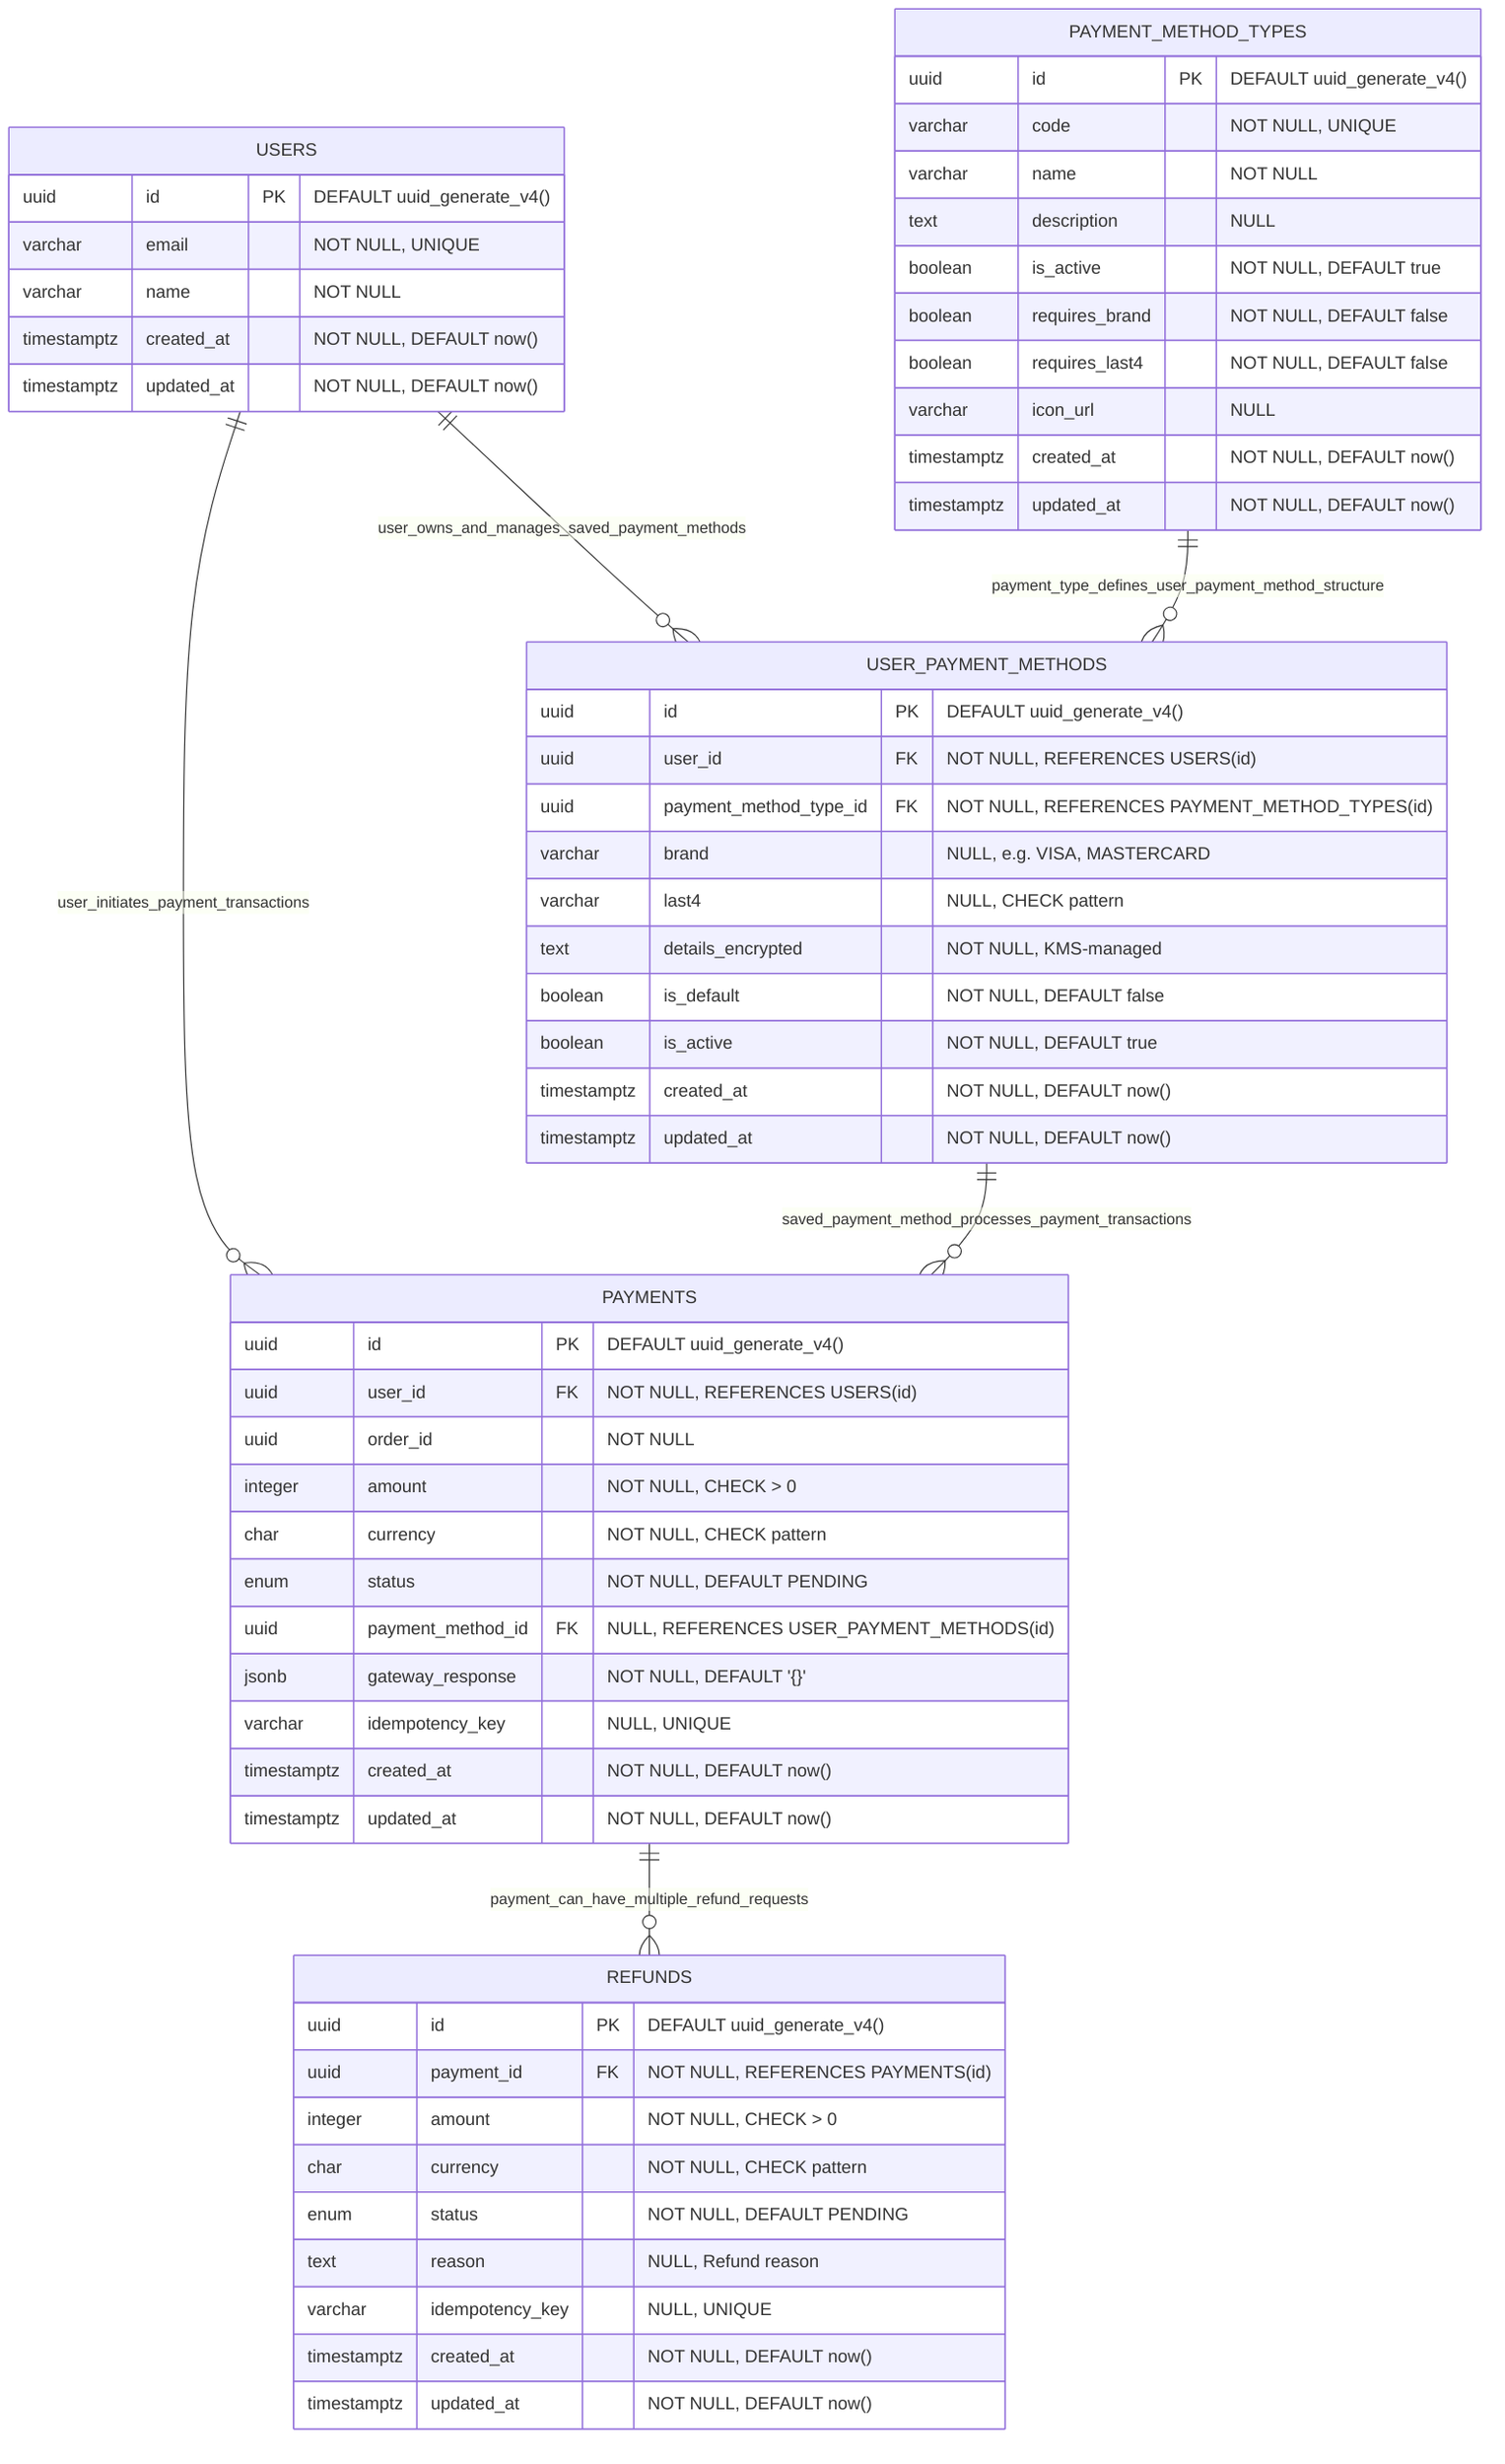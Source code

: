 erDiagram
    USERS {
        uuid id PK "DEFAULT uuid_generate_v4()"
        varchar email "NOT NULL, UNIQUE"
        varchar name "NOT NULL"
        timestamptz created_at "NOT NULL, DEFAULT now()"
        timestamptz updated_at "NOT NULL, DEFAULT now()"
    }

    PAYMENT_METHOD_TYPES {
        uuid id PK "DEFAULT uuid_generate_v4()"
        varchar code "NOT NULL, UNIQUE"
        varchar name "NOT NULL"
        text description "NULL"
        boolean is_active "NOT NULL, DEFAULT true"
        boolean requires_brand "NOT NULL, DEFAULT false"
        boolean requires_last4 "NOT NULL, DEFAULT false"
        varchar icon_url "NULL"
        timestamptz created_at "NOT NULL, DEFAULT now()"
        timestamptz updated_at "NOT NULL, DEFAULT now()"
    }

    USER_PAYMENT_METHODS {
        uuid id PK "DEFAULT uuid_generate_v4()"
        uuid user_id FK "NOT NULL, REFERENCES USERS(id)"
        uuid payment_method_type_id FK "NOT NULL, REFERENCES PAYMENT_METHOD_TYPES(id)"
        varchar brand "NULL, e.g. VISA, MASTERCARD"
        varchar last4 "NULL, CHECK pattern"
        text details_encrypted "NOT NULL, KMS-managed"
        boolean is_default "NOT NULL, DEFAULT false"
        boolean is_active "NOT NULL, DEFAULT true"
        timestamptz created_at "NOT NULL, DEFAULT now()"
        timestamptz updated_at "NOT NULL, DEFAULT now()"
    }


    PAYMENTS {
        uuid id PK "DEFAULT uuid_generate_v4()"
        uuid user_id FK "NOT NULL, REFERENCES USERS(id)"
        uuid order_id "NOT NULL"
        integer amount "NOT NULL, CHECK > 0"
        char currency "NOT NULL, CHECK pattern"
        enum status "NOT NULL, DEFAULT PENDING"
        uuid payment_method_id FK "NULL, REFERENCES USER_PAYMENT_METHODS(id)"
        jsonb gateway_response "NOT NULL, DEFAULT '{}'"
        varchar idempotency_key "NULL, UNIQUE"
        timestamptz created_at "NOT NULL, DEFAULT now()"
        timestamptz updated_at "NOT NULL, DEFAULT now()"
    }

    REFUNDS {
        uuid id PK "DEFAULT uuid_generate_v4()"
        uuid payment_id FK "NOT NULL, REFERENCES PAYMENTS(id)"
        integer amount "NOT NULL, CHECK > 0"
        char currency "NOT NULL, CHECK pattern"
        enum status "NOT NULL, DEFAULT PENDING"
        text reason "NULL, Refund reason"
        varchar idempotency_key "NULL, UNIQUE"
        timestamptz created_at "NOT NULL, DEFAULT now()"
        timestamptz updated_at "NOT NULL, DEFAULT now()"
    }

    USERS ||--o{ USER_PAYMENT_METHODS : "user_owns_and_manages_saved_payment_methods"
    USERS ||--o{ PAYMENTS : "user_initiates_payment_transactions"
    PAYMENT_METHOD_TYPES ||--o{ USER_PAYMENT_METHODS : "payment_type_defines_user_payment_method_structure"
    USER_PAYMENT_METHODS ||--o{ PAYMENTS : "saved_payment_method_processes_payment_transactions"
    PAYMENTS ||--o{ REFUNDS : "payment_can_have_multiple_refund_requests"